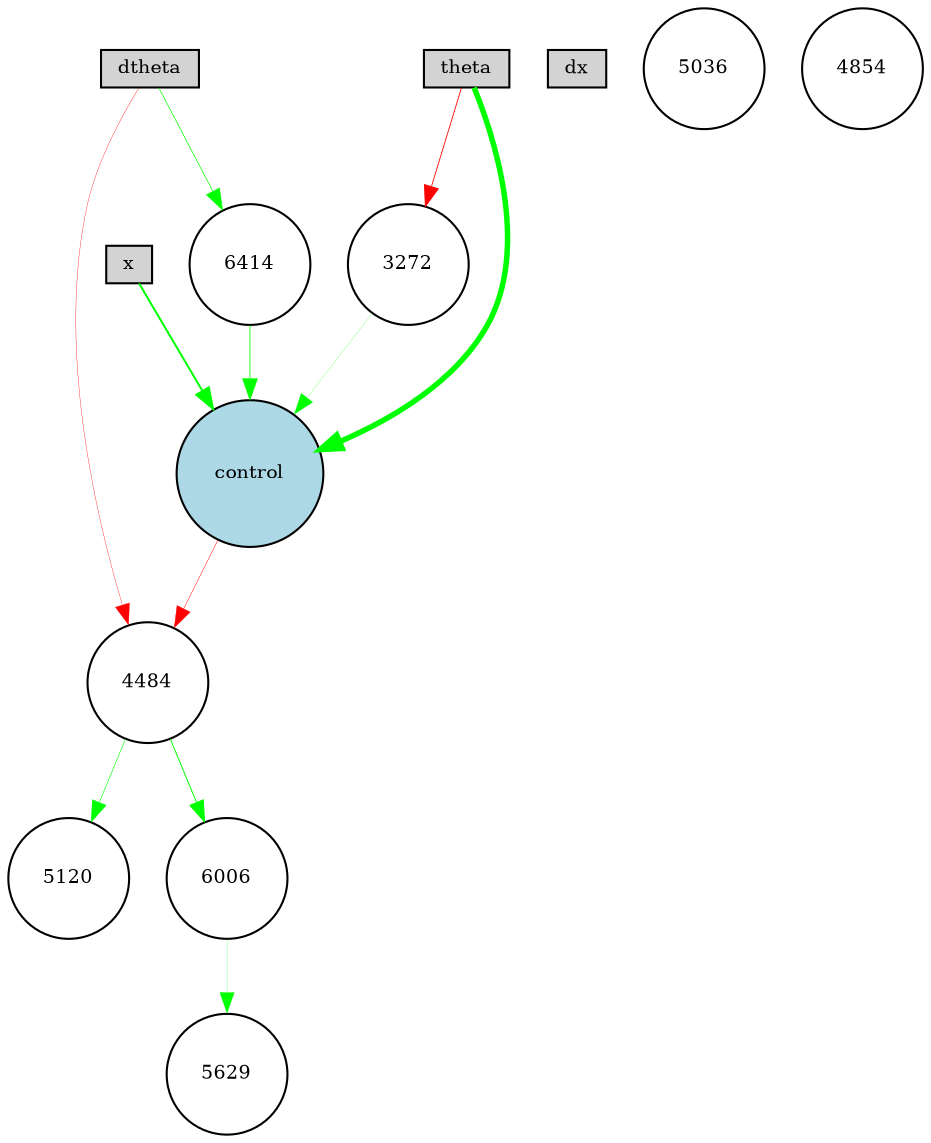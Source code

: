 digraph {
	node [fontsize=9 height=0.2 shape=circle width=0.2]
	x [fillcolor=lightgray shape=box style=filled]
	dx [fillcolor=lightgray shape=box style=filled]
	theta [fillcolor=lightgray shape=box style=filled]
	dtheta [fillcolor=lightgray shape=box style=filled]
	control [fillcolor=lightblue style=filled]
	5120 [fillcolor=white style=filled]
	4484 [fillcolor=white style=filled]
	3272 [fillcolor=white style=filled]
	5036 [fillcolor=white style=filled]
	6414 [fillcolor=white style=filled]
	4854 [fillcolor=white style=filled]
	6006 [fillcolor=white style=filled]
	5629 [fillcolor=white style=filled]
	theta -> control [color=green penwidth=2.6416757901120467 style=solid]
	3272 -> control [color=green penwidth=0.10495361167917386 style=solid]
	x -> control [color=green penwidth=0.9541975443392375 style=solid]
	dtheta -> 4484 [color=red penwidth=0.17229438445335993 style=solid]
	4484 -> 5120 [color=green penwidth=0.28914316011417746 style=solid]
	theta -> 3272 [color=red penwidth=0.3995324961161001 style=solid]
	4484 -> 6006 [color=green penwidth=0.46477791170616145 style=solid]
	6006 -> 5629 [color=green penwidth=0.10796593722218492 style=solid]
	dtheta -> 6414 [color=green penwidth=0.32929843792688884 style=solid]
	6414 -> control [color=green penwidth=0.3965272255798806 style=solid]
	control -> 4484 [color=red penwidth=0.2295876123458262 style=solid]
}
